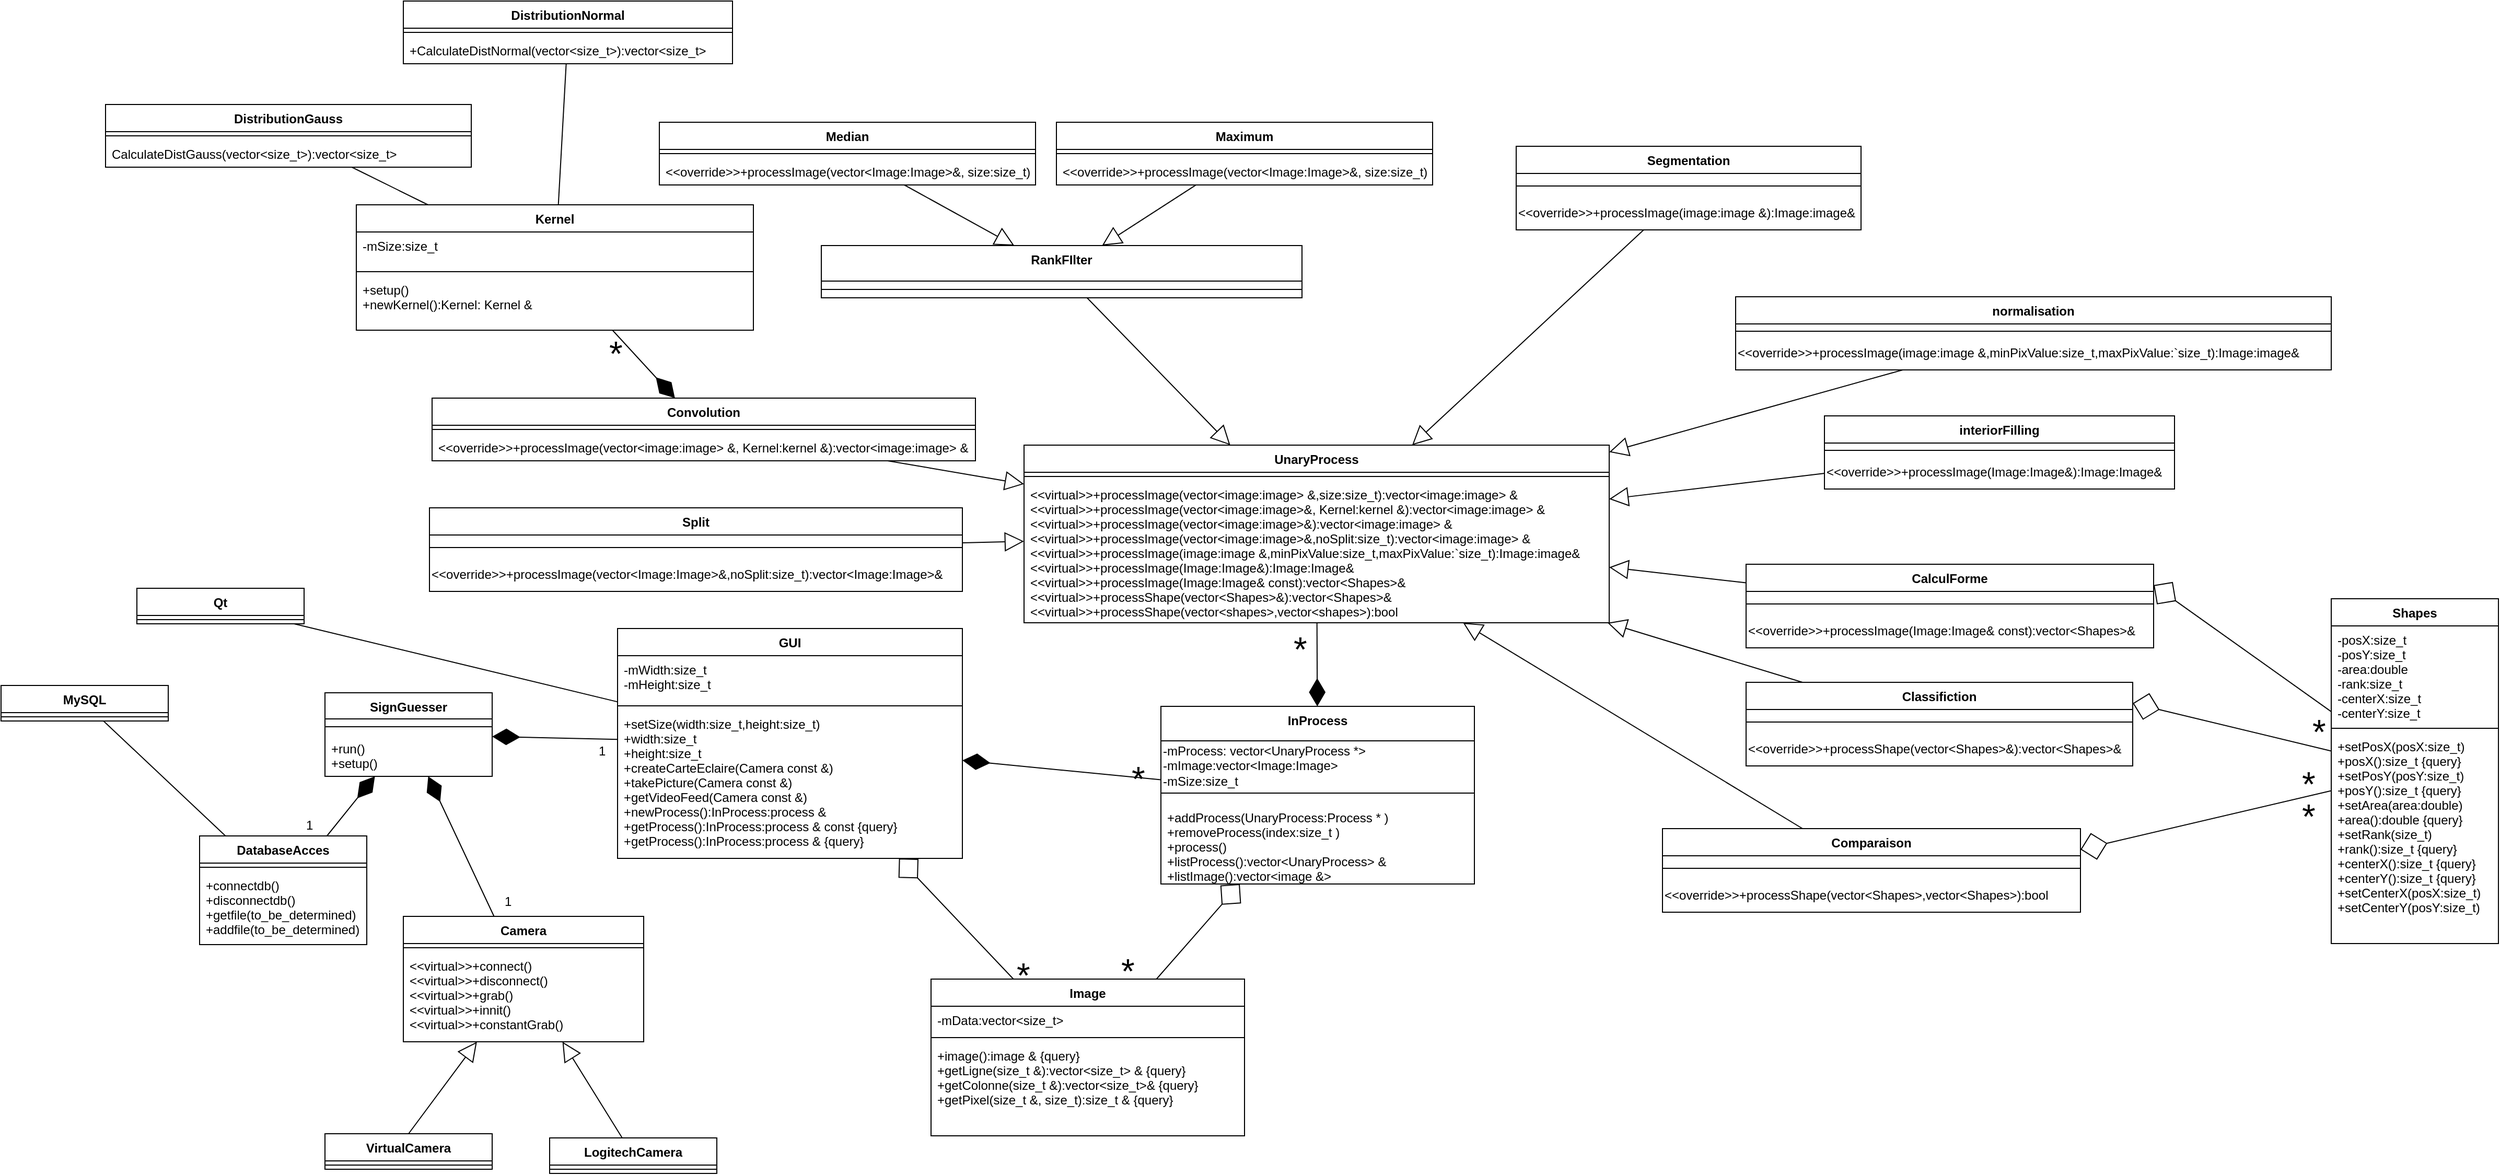 <mxfile version="11.3.0" type="device" pages="1"><diagram id="PDiZhnMwtKH1z3-ArNgQ" name="Page-1"><mxGraphModel dx="2594" dy="1659" grid="1" gridSize="10" guides="1" tooltips="1" connect="1" arrows="1" fold="1" page="0" pageScale="1" pageWidth="850" pageHeight="1100" math="0" shadow="0"><root><mxCell id="0"/><mxCell id="1" parent="0"/><mxCell id="jT6UK49fK-MPnu4gzo5e-1" value="Camera" style="swimlane;fontStyle=1;align=center;verticalAlign=top;childLayout=stackLayout;horizontal=1;startSize=26;horizontalStack=0;resizeParent=1;resizeParentMax=0;resizeLast=0;collapsible=1;marginBottom=0;" parent="1" vertex="1"><mxGeometry x="285" y="493" width="230" height="120" as="geometry"/></mxCell><mxCell id="jT6UK49fK-MPnu4gzo5e-3" value="" style="line;strokeWidth=1;fillColor=none;align=left;verticalAlign=middle;spacingTop=-1;spacingLeft=3;spacingRight=3;rotatable=0;labelPosition=right;points=[];portConstraint=eastwest;" parent="jT6UK49fK-MPnu4gzo5e-1" vertex="1"><mxGeometry y="26" width="230" height="8" as="geometry"/></mxCell><mxCell id="jT6UK49fK-MPnu4gzo5e-4" value="&lt;&lt;virtual&gt;&gt;+connect()&#10;&lt;&lt;virtual&gt;&gt;+disconnect()&#10;&lt;&lt;virtual&gt;&gt;+grab()&#10;&lt;&lt;virtual&gt;&gt;+innit()&#10;&lt;&lt;virtual&gt;&gt;+constantGrab()" style="text;strokeColor=none;fillColor=none;align=left;verticalAlign=top;spacingLeft=4;spacingRight=4;overflow=hidden;rotatable=0;points=[[0,0.5],[1,0.5]];portConstraint=eastwest;" parent="jT6UK49fK-MPnu4gzo5e-1" vertex="1"><mxGeometry y="34" width="230" height="86" as="geometry"/></mxCell><mxCell id="jT6UK49fK-MPnu4gzo5e-17" value="LogitechCamera" style="swimlane;fontStyle=1;align=center;verticalAlign=top;childLayout=stackLayout;horizontal=1;startSize=26;horizontalStack=0;resizeParent=1;resizeParentMax=0;resizeLast=0;collapsible=1;marginBottom=0;" parent="1" vertex="1"><mxGeometry x="425" y="705" width="160" height="34" as="geometry"/></mxCell><mxCell id="jT6UK49fK-MPnu4gzo5e-19" value="" style="line;strokeWidth=1;fillColor=none;align=left;verticalAlign=middle;spacingTop=-1;spacingLeft=3;spacingRight=3;rotatable=0;labelPosition=right;points=[];portConstraint=eastwest;" parent="jT6UK49fK-MPnu4gzo5e-17" vertex="1"><mxGeometry y="26" width="160" height="8" as="geometry"/></mxCell><mxCell id="jT6UK49fK-MPnu4gzo5e-21" value="VirtualCamera" style="swimlane;fontStyle=1;align=center;verticalAlign=top;childLayout=stackLayout;horizontal=1;startSize=26;horizontalStack=0;resizeParent=1;resizeParentMax=0;resizeLast=0;collapsible=1;marginBottom=0;" parent="1" vertex="1"><mxGeometry x="210" y="701" width="160" height="34" as="geometry"/></mxCell><mxCell id="jT6UK49fK-MPnu4gzo5e-23" value="" style="line;strokeWidth=1;fillColor=none;align=left;verticalAlign=middle;spacingTop=-1;spacingLeft=3;spacingRight=3;rotatable=0;labelPosition=right;points=[];portConstraint=eastwest;" parent="jT6UK49fK-MPnu4gzo5e-21" vertex="1"><mxGeometry y="26" width="160" height="8" as="geometry"/></mxCell><mxCell id="jT6UK49fK-MPnu4gzo5e-25" value="" style="endArrow=block;endSize=16;endFill=0;html=1;exitX=0.5;exitY=0;exitDx=0;exitDy=0;" parent="1" source="jT6UK49fK-MPnu4gzo5e-21" target="jT6UK49fK-MPnu4gzo5e-1" edge="1"><mxGeometry x="-0.48" y="35" width="160" relative="1" as="geometry"><mxPoint x="430" y="836" as="sourcePoint"/><mxPoint x="590" y="836" as="targetPoint"/><mxPoint as="offset"/></mxGeometry></mxCell><mxCell id="jT6UK49fK-MPnu4gzo5e-26" value="" style="endArrow=block;endSize=16;endFill=0;html=1;" parent="1" source="jT6UK49fK-MPnu4gzo5e-17" target="jT6UK49fK-MPnu4gzo5e-1" edge="1"><mxGeometry x="-0.48" y="35" width="160" relative="1" as="geometry"><mxPoint x="730" y="700" as="sourcePoint"/><mxPoint x="788" y="636" as="targetPoint"/><mxPoint as="offset"/></mxGeometry></mxCell><mxCell id="jT6UK49fK-MPnu4gzo5e-27" value="UnaryProcess" style="swimlane;fontStyle=1;align=center;verticalAlign=top;childLayout=stackLayout;horizontal=1;startSize=26;horizontalStack=0;resizeParent=1;resizeParentMax=0;resizeLast=0;collapsible=1;marginBottom=0;" parent="1" vertex="1"><mxGeometry x="879" y="42" width="560" height="170" as="geometry"/></mxCell><mxCell id="jT6UK49fK-MPnu4gzo5e-29" value="" style="line;strokeWidth=1;fillColor=none;align=left;verticalAlign=middle;spacingTop=-1;spacingLeft=3;spacingRight=3;rotatable=0;labelPosition=right;points=[];portConstraint=eastwest;" parent="jT6UK49fK-MPnu4gzo5e-27" vertex="1"><mxGeometry y="26" width="560" height="8" as="geometry"/></mxCell><mxCell id="jT6UK49fK-MPnu4gzo5e-30" value="&lt;&lt;virtual&gt;&gt;+processImage(vector&lt;image:image&gt; &amp;,size:size_t):vector&lt;image:image&gt; &amp;&#10;&lt;&lt;virtual&gt;&gt;+processImage(vector&lt;image:image&gt;&amp;, Kernel:kernel &amp;):vector&lt;image:image&gt; &amp;&#10;&lt;&lt;virtual&gt;&gt;+processImage(vector&lt;image:image&gt;&amp;):vector&lt;image:image&gt; &amp;&#10;&lt;&lt;virtual&gt;&gt;+processImage(vector&lt;image:image&gt;&amp;,noSplit:size_t):vector&lt;image:image&gt; &amp;&#10;&lt;&lt;virtual&gt;&gt;+processImage(image:image &amp;,minPixValue:size_t,maxPixValue:`size_t):Image:image&amp;&#10;&lt;&lt;virtual&gt;&gt;+processImage(Image:Image&amp;):Image:Image&amp;&#10;&lt;&lt;virtual&gt;&gt;+processImage(Image:Image&amp; const):vector&lt;Shapes&gt;&amp;&#10;&lt;&lt;virtual&gt;&gt;+processShape(vector&lt;Shapes&gt;&amp;):vector&lt;Shapes&gt;&amp;&#10;&lt;&lt;virtual&gt;&gt;+processShape(vector&lt;shapes&gt;,vector&lt;shapes&gt;):bool" style="text;strokeColor=none;fillColor=none;align=left;verticalAlign=top;spacingLeft=4;spacingRight=4;overflow=hidden;rotatable=0;points=[[0,0.5],[1,0.5]];portConstraint=eastwest;" parent="jT6UK49fK-MPnu4gzo5e-27" vertex="1"><mxGeometry y="34" width="560" height="136" as="geometry"/></mxCell><mxCell id="jT6UK49fK-MPnu4gzo5e-39" value="Segmentation" style="swimlane;fontStyle=1;align=center;verticalAlign=top;childLayout=stackLayout;horizontal=1;startSize=26;horizontalStack=0;resizeParent=1;resizeParentMax=0;resizeLast=0;collapsible=1;marginBottom=0;" parent="1" vertex="1"><mxGeometry x="1350" y="-244" width="330" height="80" as="geometry"/></mxCell><mxCell id="jT6UK49fK-MPnu4gzo5e-41" value="" style="line;strokeWidth=1;fillColor=none;align=left;verticalAlign=middle;spacingTop=-1;spacingLeft=3;spacingRight=3;rotatable=0;labelPosition=right;points=[];portConstraint=eastwest;" parent="jT6UK49fK-MPnu4gzo5e-39" vertex="1"><mxGeometry y="26" width="330" height="24" as="geometry"/></mxCell><UserObject label="&amp;lt;&amp;lt;override&amp;gt;&amp;gt;+processImage(image:image &amp;amp;):Image:image&amp;amp;" link="&lt;&lt;virtual&gt;&gt;+processImage(image:image &amp;,minPixValue:size_t,maxPixValue:`size_t):Image:image" id="qao1wgiL-dKpj269tD8p-10"><mxCell style="text;html=1;" parent="jT6UK49fK-MPnu4gzo5e-39" vertex="1"><mxGeometry y="50" width="330" height="30" as="geometry"/></mxCell></UserObject><mxCell id="jT6UK49fK-MPnu4gzo5e-43" value="" style="endArrow=block;endSize=16;endFill=0;html=1;" parent="1" source="ra9tft4t25NeVBmugple-39" target="jT6UK49fK-MPnu4gzo5e-27" edge="1"><mxGeometry x="-0.48" y="35" width="160" relative="1" as="geometry"><mxPoint x="688.667" y="30.5" as="sourcePoint"/><mxPoint x="769.752" y="90" as="targetPoint"/><mxPoint as="offset"/></mxGeometry></mxCell><mxCell id="jT6UK49fK-MPnu4gzo5e-45" value="" style="endArrow=block;endSize=16;endFill=0;html=1;" parent="1" source="jT6UK49fK-MPnu4gzo5e-39" target="jT6UK49fK-MPnu4gzo5e-27" edge="1"><mxGeometry x="-0.48" y="35" width="160" relative="1" as="geometry"><mxPoint x="1031" y="140" as="sourcePoint"/><mxPoint x="1089.252" y="80" as="targetPoint"/><mxPoint as="offset"/></mxGeometry></mxCell><mxCell id="jT6UK49fK-MPnu4gzo5e-46" value="InProcess" style="swimlane;fontStyle=1;align=center;verticalAlign=top;childLayout=stackLayout;horizontal=1;startSize=33;horizontalStack=0;resizeParent=1;resizeParentMax=0;resizeLast=0;collapsible=1;marginBottom=0;" parent="1" vertex="1"><mxGeometry x="1010" y="292" width="300" height="170" as="geometry"/></mxCell><mxCell id="jT6UK49fK-MPnu4gzo5e-72" value="-mProcess: vector&amp;lt;UnaryProcess *&amp;gt;&lt;br&gt;-mImage:vector&amp;lt;Image:Image&amp;gt;&lt;br&gt;-mSize:size_t" style="text;html=1;resizable=0;points=[];autosize=1;align=left;verticalAlign=top;spacingTop=-4;fontSize=12;" parent="jT6UK49fK-MPnu4gzo5e-46" vertex="1"><mxGeometry y="33" width="300" height="40" as="geometry"/></mxCell><mxCell id="jT6UK49fK-MPnu4gzo5e-48" value="" style="line;strokeWidth=1;fillColor=none;align=left;verticalAlign=middle;spacingTop=-1;spacingLeft=3;spacingRight=3;rotatable=0;labelPosition=right;points=[];portConstraint=eastwest;" parent="jT6UK49fK-MPnu4gzo5e-46" vertex="1"><mxGeometry y="73" width="300" height="20" as="geometry"/></mxCell><mxCell id="jT6UK49fK-MPnu4gzo5e-49" value="+addProcess(UnaryProcess:Process * )&#10;+removeProcess(index:size_t )&#10;+process()&#10;+listProcess():vector&lt;UnaryProcess&gt; &amp;&#10;+listImage():vector&lt;image &amp;&gt;" style="text;strokeColor=none;fillColor=none;align=left;verticalAlign=top;spacingLeft=4;spacingRight=4;overflow=hidden;rotatable=0;points=[[0,0.5],[1,0.5]];portConstraint=eastwest;" parent="jT6UK49fK-MPnu4gzo5e-46" vertex="1"><mxGeometry y="93" width="300" height="77" as="geometry"/></mxCell><mxCell id="jT6UK49fK-MPnu4gzo5e-52" value="GUI" style="swimlane;fontStyle=1;align=center;verticalAlign=top;childLayout=stackLayout;horizontal=1;startSize=26;horizontalStack=0;resizeParent=1;resizeParentMax=0;resizeLast=0;collapsible=1;marginBottom=0;fontSize=12;" parent="1" vertex="1"><mxGeometry x="490" y="217.5" width="330" height="220" as="geometry"/></mxCell><mxCell id="jT6UK49fK-MPnu4gzo5e-53" value="-mWidth:size_t&#10;-mHeight:size_t&#10;" style="text;strokeColor=none;fillColor=none;align=left;verticalAlign=top;spacingLeft=4;spacingRight=4;overflow=hidden;rotatable=0;points=[[0,0.5],[1,0.5]];portConstraint=eastwest;" parent="jT6UK49fK-MPnu4gzo5e-52" vertex="1"><mxGeometry y="26" width="330" height="44" as="geometry"/></mxCell><mxCell id="jT6UK49fK-MPnu4gzo5e-54" value="" style="line;strokeWidth=1;fillColor=none;align=left;verticalAlign=middle;spacingTop=-1;spacingLeft=3;spacingRight=3;rotatable=0;labelPosition=right;points=[];portConstraint=eastwest;" parent="jT6UK49fK-MPnu4gzo5e-52" vertex="1"><mxGeometry y="70" width="330" height="8" as="geometry"/></mxCell><mxCell id="jT6UK49fK-MPnu4gzo5e-55" value="+setSize(width:size_t,height:size_t)&#10;+width:size_t&#10;+height:size_t&#10;+createCarteEclaire(Camera const &amp;)&#10;+takePicture(Camera const &amp;)&#10;+getVideoFeed(Camera const &amp;)&#10;+newProcess():InProcess:process &amp; &#10;+getProcess():InProcess:process &amp; const {query}&#10;+getProcess():InProcess:process &amp; {query}" style="text;strokeColor=none;fillColor=none;align=left;verticalAlign=top;spacingLeft=4;spacingRight=4;overflow=hidden;rotatable=0;points=[[0,0.5],[1,0.5]];portConstraint=eastwest;" parent="jT6UK49fK-MPnu4gzo5e-52" vertex="1"><mxGeometry y="78" width="330" height="142" as="geometry"/></mxCell><mxCell id="jT6UK49fK-MPnu4gzo5e-56" value="DatabaseAcces" style="swimlane;fontStyle=1;align=center;verticalAlign=top;childLayout=stackLayout;horizontal=1;startSize=26;horizontalStack=0;resizeParent=1;resizeParentMax=0;resizeLast=0;collapsible=1;marginBottom=0;fontSize=12;" parent="1" vertex="1"><mxGeometry x="90" y="416" width="160" height="104" as="geometry"/></mxCell><mxCell id="jT6UK49fK-MPnu4gzo5e-58" value="" style="line;strokeWidth=1;fillColor=none;align=left;verticalAlign=middle;spacingTop=-1;spacingLeft=3;spacingRight=3;rotatable=0;labelPosition=right;points=[];portConstraint=eastwest;" parent="jT6UK49fK-MPnu4gzo5e-56" vertex="1"><mxGeometry y="26" width="160" height="8" as="geometry"/></mxCell><mxCell id="jT6UK49fK-MPnu4gzo5e-59" value="+connectdb()&#10;+disconnectdb()&#10;+getfile(to_be_determined)&#10;+addfile(to_be_determined)" style="text;strokeColor=none;fillColor=none;align=left;verticalAlign=top;spacingLeft=4;spacingRight=4;overflow=hidden;rotatable=0;points=[[0,0.5],[1,0.5]];portConstraint=eastwest;" parent="jT6UK49fK-MPnu4gzo5e-56" vertex="1"><mxGeometry y="34" width="160" height="70" as="geometry"/></mxCell><mxCell id="jT6UK49fK-MPnu4gzo5e-60" value="SignGuesser" style="swimlane;fontStyle=1;align=center;verticalAlign=top;childLayout=stackLayout;horizontal=1;startSize=25;horizontalStack=0;resizeParent=1;resizeParentMax=0;resizeLast=0;collapsible=1;marginBottom=0;fontSize=12;" parent="1" vertex="1"><mxGeometry x="210" y="279" width="160" height="80" as="geometry"/></mxCell><mxCell id="jT6UK49fK-MPnu4gzo5e-62" value="" style="line;strokeWidth=1;fillColor=none;align=left;verticalAlign=middle;spacingTop=-1;spacingLeft=3;spacingRight=3;rotatable=0;labelPosition=right;points=[];portConstraint=eastwest;" parent="jT6UK49fK-MPnu4gzo5e-60" vertex="1"><mxGeometry y="25" width="160" height="15" as="geometry"/></mxCell><mxCell id="jT6UK49fK-MPnu4gzo5e-63" value="+run()&#10;+setup()" style="text;strokeColor=none;fillColor=none;align=left;verticalAlign=top;spacingLeft=4;spacingRight=4;overflow=hidden;rotatable=0;points=[[0,0.5],[1,0.5]];portConstraint=eastwest;" parent="jT6UK49fK-MPnu4gzo5e-60" vertex="1"><mxGeometry y="40" width="160" height="40" as="geometry"/></mxCell><mxCell id="jT6UK49fK-MPnu4gzo5e-89" value="1" style="text;html=1;resizable=0;points=[];autosize=1;align=left;verticalAlign=top;spacingTop=-4;fontSize=12;" parent="1" vertex="1"><mxGeometry x="470" y="325" width="20" height="20" as="geometry"/></mxCell><mxCell id="jT6UK49fK-MPnu4gzo5e-90" value="1" style="text;html=1;resizable=0;points=[];autosize=1;align=left;verticalAlign=top;spacingTop=-4;fontSize=12;" parent="1" vertex="1"><mxGeometry x="380" y="469" width="20" height="20" as="geometry"/></mxCell><mxCell id="dZitcG1kbYvTenkWODb6-11" value="*&lt;br style=&quot;font-size: 33px;&quot;&gt;" style="text;html=1;resizable=0;points=[];autosize=1;align=left;verticalAlign=top;spacingTop=-4;fontSize=33;" parent="1" vertex="1"><mxGeometry x="1135" y="215" width="20" height="20" as="geometry"/></mxCell><mxCell id="dZitcG1kbYvTenkWODb6-17" value="1" style="text;html=1;resizable=0;points=[];autosize=1;align=left;verticalAlign=top;spacingTop=-4;fontSize=12;" parent="1" vertex="1"><mxGeometry x="190" y="396" width="20" height="20" as="geometry"/></mxCell><mxCell id="dZitcG1kbYvTenkWODb6-31" value="*&lt;br style=&quot;font-size: 33px;&quot;&gt;" style="text;html=1;resizable=0;points=[];autosize=1;align=left;verticalAlign=top;spacingTop=-4;fontSize=33;" parent="1" vertex="1"><mxGeometry x="970" y="523" width="20" height="20" as="geometry"/></mxCell><mxCell id="dZitcG1kbYvTenkWODb6-36" value="Image" style="swimlane;fontStyle=1;align=center;verticalAlign=top;childLayout=stackLayout;horizontal=1;startSize=26;horizontalStack=0;resizeParent=1;resizeParentMax=0;resizeLast=0;collapsible=1;marginBottom=0;" parent="1" vertex="1"><mxGeometry x="790" y="553" width="300" height="150" as="geometry"/></mxCell><mxCell id="dZitcG1kbYvTenkWODb6-37" value="-mData:vector&lt;size_t&gt;" style="text;strokeColor=none;fillColor=none;align=left;verticalAlign=top;spacingLeft=4;spacingRight=4;overflow=hidden;rotatable=0;points=[[0,0.5],[1,0.5]];portConstraint=eastwest;" parent="dZitcG1kbYvTenkWODb6-36" vertex="1"><mxGeometry y="26" width="300" height="26" as="geometry"/></mxCell><mxCell id="dZitcG1kbYvTenkWODb6-38" value="" style="line;strokeWidth=1;fillColor=none;align=left;verticalAlign=middle;spacingTop=-1;spacingLeft=3;spacingRight=3;rotatable=0;labelPosition=right;points=[];portConstraint=eastwest;" parent="dZitcG1kbYvTenkWODb6-36" vertex="1"><mxGeometry y="52" width="300" height="8" as="geometry"/></mxCell><mxCell id="dZitcG1kbYvTenkWODb6-39" value="+image():image &amp; {query}&#10;+getLigne(size_t &amp;):vector&lt;size_t&gt; &amp; {query}&#10;+getColonne(size_t &amp;):vector&lt;size_t&gt;&amp; {query}&#10;+getPixel(size_t &amp;, size_t):size_t &amp; {query}&#10;" style="text;strokeColor=none;fillColor=none;align=left;verticalAlign=top;spacingLeft=4;spacingRight=4;overflow=hidden;rotatable=0;points=[[0,0.5],[1,0.5]];portConstraint=eastwest;" parent="dZitcG1kbYvTenkWODb6-36" vertex="1"><mxGeometry y="60" width="300" height="90" as="geometry"/></mxCell><mxCell id="ra9tft4t25NeVBmugple-1" value="normalisation" style="swimlane;fontStyle=1;align=center;verticalAlign=top;childLayout=stackLayout;horizontal=1;startSize=26;horizontalStack=0;resizeParent=1;resizeParentMax=0;resizeLast=0;collapsible=1;marginBottom=0;" parent="1" vertex="1"><mxGeometry x="1560" y="-100" width="570" height="70" as="geometry"/></mxCell><mxCell id="ra9tft4t25NeVBmugple-3" value="" style="line;strokeWidth=1;fillColor=none;align=left;verticalAlign=middle;spacingTop=-1;spacingLeft=3;spacingRight=3;rotatable=0;labelPosition=right;points=[];portConstraint=eastwest;" parent="ra9tft4t25NeVBmugple-1" vertex="1"><mxGeometry y="26" width="570" height="14" as="geometry"/></mxCell><UserObject label="&amp;lt;&amp;lt;override&amp;gt;&amp;gt;+processImage(image:image &amp;amp;,minPixValue:size_t,maxPixValue:`size_t):Image:image&amp;amp;" link="&lt;&lt;virtual&gt;&gt;+processImage(image:image &amp;,minPixValue:size_t,maxPixValue:`size_t):Image:image" id="qao1wgiL-dKpj269tD8p-6"><mxCell style="text;html=1;" parent="ra9tft4t25NeVBmugple-1" vertex="1"><mxGeometry y="40" width="570" height="30" as="geometry"/></mxCell></UserObject><mxCell id="ra9tft4t25NeVBmugple-5" value="" style="endArrow=block;endSize=16;endFill=0;html=1;" parent="1" source="ra9tft4t25NeVBmugple-1" target="jT6UK49fK-MPnu4gzo5e-27" edge="1"><mxGeometry x="-0.48" y="35" width="160" relative="1" as="geometry"><mxPoint x="1229.833" y="110" as="sourcePoint"/><mxPoint x="1111.206" y="165" as="targetPoint"/><mxPoint as="offset"/></mxGeometry></mxCell><mxCell id="ra9tft4t25NeVBmugple-9" value="" style="endArrow=diamondThin;endFill=1;endSize=24;html=1;" parent="1" source="jT6UK49fK-MPnu4gzo5e-52" target="jT6UK49fK-MPnu4gzo5e-60" edge="1"><mxGeometry width="160" relative="1" as="geometry"><mxPoint x="364.362" y="368" as="sourcePoint"/><mxPoint x="395.957" y="503" as="targetPoint"/></mxGeometry></mxCell><mxCell id="ra9tft4t25NeVBmugple-10" value="" style="endArrow=diamondThin;endFill=1;endSize=24;html=1;" parent="1" source="jT6UK49fK-MPnu4gzo5e-56" target="jT6UK49fK-MPnu4gzo5e-60" edge="1"><mxGeometry width="160" relative="1" as="geometry"><mxPoint x="340" y="400.794" as="sourcePoint"/><mxPoint x="285" y="391.304" as="targetPoint"/></mxGeometry></mxCell><mxCell id="ra9tft4t25NeVBmugple-11" value="" style="endArrow=diamondThin;endFill=1;endSize=24;html=1;" parent="1" source="jT6UK49fK-MPnu4gzo5e-1" target="jT6UK49fK-MPnu4gzo5e-60" edge="1"><mxGeometry width="160" relative="1" as="geometry"><mxPoint x="372.5" y="415.794" as="sourcePoint"/><mxPoint x="317.5" y="406.304" as="targetPoint"/></mxGeometry></mxCell><mxCell id="ra9tft4t25NeVBmugple-14" value="" style="endArrow=diamondThin;endFill=1;endSize=24;html=1;" parent="1" source="jT6UK49fK-MPnu4gzo5e-27" target="jT6UK49fK-MPnu4gzo5e-46" edge="1"><mxGeometry width="160" relative="1" as="geometry"><mxPoint x="1091.687" y="277" as="sourcePoint"/><mxPoint x="1028.225" y="200" as="targetPoint"/></mxGeometry></mxCell><mxCell id="ra9tft4t25NeVBmugple-18" value="" style="endArrow=block;endSize=16;endFill=0;html=1;" parent="1" source="ra9tft4t25NeVBmugple-58" target="ra9tft4t25NeVBmugple-53" edge="1"><mxGeometry x="-0.48" y="35" width="160" relative="1" as="geometry"><mxPoint x="902.653" y="-177" as="sourcePoint"/><mxPoint x="871.25" y="-50" as="targetPoint"/><mxPoint as="offset"/></mxGeometry></mxCell><mxCell id="ra9tft4t25NeVBmugple-19" value="" style="endArrow=block;endSize=16;endFill=0;html=1;" parent="1" source="ra9tft4t25NeVBmugple-53" target="jT6UK49fK-MPnu4gzo5e-27" edge="1"><mxGeometry x="-0.48" y="35" width="160" relative="1" as="geometry"><mxPoint x="855.152" y="-16" as="sourcePoint"/><mxPoint x="780.706" y="125" as="targetPoint"/><mxPoint as="offset"/></mxGeometry></mxCell><mxCell id="ra9tft4t25NeVBmugple-20" value="" style="endArrow=block;endSize=16;endFill=0;html=1;" parent="1" source="ra9tft4t25NeVBmugple-62" target="ra9tft4t25NeVBmugple-53" edge="1"><mxGeometry x="-0.48" y="35" width="160" relative="1" as="geometry"><mxPoint x="744.04" y="-181" as="sourcePoint"/><mxPoint x="828.75" y="-50" as="targetPoint"/><mxPoint as="offset"/></mxGeometry></mxCell><mxCell id="ra9tft4t25NeVBmugple-22" value="Kernel" style="swimlane;fontStyle=1;align=center;verticalAlign=top;childLayout=stackLayout;horizontal=1;startSize=26;horizontalStack=0;resizeParent=1;resizeParentMax=0;resizeLast=0;collapsible=1;marginBottom=0;" parent="1" vertex="1"><mxGeometry x="240" y="-188" width="380" height="120" as="geometry"/></mxCell><mxCell id="ra9tft4t25NeVBmugple-23" value="-mSize:size_t" style="text;strokeColor=none;fillColor=none;align=left;verticalAlign=top;spacingLeft=4;spacingRight=4;overflow=hidden;rotatable=0;points=[[0,0.5],[1,0.5]];portConstraint=eastwest;" parent="ra9tft4t25NeVBmugple-22" vertex="1"><mxGeometry y="26" width="380" height="34" as="geometry"/></mxCell><mxCell id="ra9tft4t25NeVBmugple-24" value="" style="line;strokeWidth=1;fillColor=none;align=left;verticalAlign=middle;spacingTop=-1;spacingLeft=3;spacingRight=3;rotatable=0;labelPosition=right;points=[];portConstraint=eastwest;" parent="ra9tft4t25NeVBmugple-22" vertex="1"><mxGeometry y="60" width="380" height="8" as="geometry"/></mxCell><mxCell id="ra9tft4t25NeVBmugple-25" value="+setup()&#10;+newKernel():Kernel: Kernel &amp;" style="text;strokeColor=none;fillColor=none;align=left;verticalAlign=top;spacingLeft=4;spacingRight=4;overflow=hidden;rotatable=0;points=[[0,0.5],[1,0.5]];portConstraint=eastwest;" parent="ra9tft4t25NeVBmugple-22" vertex="1"><mxGeometry y="68" width="380" height="52" as="geometry"/></mxCell><mxCell id="ra9tft4t25NeVBmugple-26" value="" style="endArrow=diamondThin;endFill=1;endSize=24;html=1;" parent="1" source="jT6UK49fK-MPnu4gzo5e-46" target="jT6UK49fK-MPnu4gzo5e-52" edge="1"><mxGeometry width="160" relative="1" as="geometry"><mxPoint x="811.725" y="278" as="sourcePoint"/><mxPoint x="875.187" y="355" as="targetPoint"/></mxGeometry></mxCell><mxCell id="ra9tft4t25NeVBmugple-27" value="*&lt;br style=&quot;font-size: 33px;&quot;&gt;" style="text;html=1;resizable=0;points=[];autosize=1;align=left;verticalAlign=top;spacingTop=-4;fontSize=33;" parent="1" vertex="1"><mxGeometry x="980" y="339" width="20" height="20" as="geometry"/></mxCell><mxCell id="ra9tft4t25NeVBmugple-29" value="interiorFilling" style="swimlane;fontStyle=1;align=center;verticalAlign=top;childLayout=stackLayout;horizontal=1;startSize=26;horizontalStack=0;resizeParent=1;resizeParentMax=0;resizeLast=0;collapsible=1;marginBottom=0;" parent="1" vertex="1"><mxGeometry x="1645" y="14" width="335" height="70" as="geometry"/></mxCell><mxCell id="ra9tft4t25NeVBmugple-30" value="" style="line;strokeWidth=1;fillColor=none;align=left;verticalAlign=middle;spacingTop=-1;spacingLeft=3;spacingRight=3;rotatable=0;labelPosition=right;points=[];portConstraint=eastwest;" parent="ra9tft4t25NeVBmugple-29" vertex="1"><mxGeometry y="26" width="335" height="14" as="geometry"/></mxCell><UserObject label="&amp;lt;&amp;lt;override&amp;gt;&amp;gt;+processImage(Image:Image&amp;amp;):Image:Image&amp;amp;" link="virtual&gt;&gt;+processImage(Image:Image&amp;):Image:Image&amp;" id="qao1wgiL-dKpj269tD8p-5"><mxCell style="text;html=1;" parent="ra9tft4t25NeVBmugple-29" vertex="1"><mxGeometry y="40" width="335" height="30" as="geometry"/></mxCell></UserObject><mxCell id="ra9tft4t25NeVBmugple-31" value="" style="endArrow=block;endSize=16;endFill=0;html=1;" parent="1" source="ra9tft4t25NeVBmugple-29" target="jT6UK49fK-MPnu4gzo5e-27" edge="1"><mxGeometry x="-0.48" y="35" width="160" relative="1" as="geometry"><mxPoint x="1211.833" y="62" as="sourcePoint"/><mxPoint x="1005" y="135" as="targetPoint"/><mxPoint as="offset"/></mxGeometry></mxCell><mxCell id="ra9tft4t25NeVBmugple-32" value="CalculForme" style="swimlane;fontStyle=1;align=center;verticalAlign=top;childLayout=stackLayout;horizontal=1;startSize=26;horizontalStack=0;resizeParent=1;resizeParentMax=0;resizeLast=0;collapsible=1;marginBottom=0;" parent="1" vertex="1"><mxGeometry x="1570" y="156" width="390" height="80" as="geometry"/></mxCell><mxCell id="ra9tft4t25NeVBmugple-33" value="" style="line;strokeWidth=1;fillColor=none;align=left;verticalAlign=middle;spacingTop=-1;spacingLeft=3;spacingRight=3;rotatable=0;labelPosition=right;points=[];portConstraint=eastwest;" parent="ra9tft4t25NeVBmugple-32" vertex="1"><mxGeometry y="26" width="390" height="24" as="geometry"/></mxCell><UserObject label="&amp;lt;&amp;lt;override&amp;gt;&amp;gt;+processImage(Image:Image&amp;amp; const):vector&amp;lt;Shapes&amp;gt;&amp;amp;" link="&lt;&lt;virtual&gt;&gt;+processImage(Image:Image&amp; const):vector&lt;Shapes&gt;&amp;&lt;&lt;virtual" id="qao1wgiL-dKpj269tD8p-4"><mxCell style="text;html=1;" parent="ra9tft4t25NeVBmugple-32" vertex="1"><mxGeometry y="50" width="390" height="30" as="geometry"/></mxCell></UserObject><mxCell id="ra9tft4t25NeVBmugple-34" value="Classifiction" style="swimlane;fontStyle=1;align=center;verticalAlign=top;childLayout=stackLayout;horizontal=1;startSize=26;horizontalStack=0;resizeParent=1;resizeParentMax=0;resizeLast=0;collapsible=1;marginBottom=0;" parent="1" vertex="1"><mxGeometry x="1570" y="269" width="370" height="80" as="geometry"/></mxCell><mxCell id="ra9tft4t25NeVBmugple-35" value="" style="line;strokeWidth=1;fillColor=none;align=left;verticalAlign=middle;spacingTop=-1;spacingLeft=3;spacingRight=3;rotatable=0;labelPosition=right;points=[];portConstraint=eastwest;" parent="ra9tft4t25NeVBmugple-34" vertex="1"><mxGeometry y="26" width="370" height="24" as="geometry"/></mxCell><mxCell id="qao1wgiL-dKpj269tD8p-3" value="&amp;lt;&amp;lt;override&amp;gt;&amp;gt;+processShape(vector&amp;lt;Shapes&amp;gt;&amp;amp;):vector&amp;lt;Shapes&amp;gt;&amp;amp;" style="text;html=1;" parent="ra9tft4t25NeVBmugple-34" vertex="1"><mxGeometry y="50" width="370" height="30" as="geometry"/></mxCell><mxCell id="ra9tft4t25NeVBmugple-37" value="" style="endArrow=block;endSize=16;endFill=0;html=1;" parent="1" source="ra9tft4t25NeVBmugple-32" target="jT6UK49fK-MPnu4gzo5e-27" edge="1"><mxGeometry x="-0.48" y="35" width="160" relative="1" as="geometry"><mxPoint x="1260" y="129.381" as="sourcePoint"/><mxPoint x="1110" y="145.095" as="targetPoint"/><mxPoint as="offset"/></mxGeometry></mxCell><mxCell id="ra9tft4t25NeVBmugple-38" value="" style="endArrow=block;endSize=16;endFill=0;html=1;" parent="1" source="ra9tft4t25NeVBmugple-34" target="jT6UK49fK-MPnu4gzo5e-27" edge="1"><mxGeometry x="-0.48" y="35" width="160" relative="1" as="geometry"><mxPoint x="1230" y="189.881" as="sourcePoint"/><mxPoint x="1080" y="205.595" as="targetPoint"/><mxPoint as="offset"/></mxGeometry></mxCell><mxCell id="ra9tft4t25NeVBmugple-39" value="Convolution" style="swimlane;fontStyle=1;align=center;verticalAlign=top;childLayout=stackLayout;horizontal=1;startSize=26;horizontalStack=0;resizeParent=1;resizeParentMax=0;resizeLast=0;collapsible=1;marginBottom=0;" parent="1" vertex="1"><mxGeometry x="312.5" y="-3" width="520" height="60" as="geometry"/></mxCell><mxCell id="ra9tft4t25NeVBmugple-41" value="" style="line;strokeWidth=1;fillColor=none;align=left;verticalAlign=middle;spacingTop=-1;spacingLeft=3;spacingRight=3;rotatable=0;labelPosition=right;points=[];portConstraint=eastwest;" parent="ra9tft4t25NeVBmugple-39" vertex="1"><mxGeometry y="26" width="520" height="8" as="geometry"/></mxCell><mxCell id="ra9tft4t25NeVBmugple-42" value="&lt;&lt;override&gt;&gt;+processImage(vector&lt;image:image&gt; &amp;, Kernel:kernel &amp;):vector&lt;image:image&gt; &amp;" style="text;strokeColor=none;fillColor=none;align=left;verticalAlign=top;spacingLeft=4;spacingRight=4;overflow=hidden;rotatable=0;points=[[0,0.5],[1,0.5]];portConstraint=eastwest;" parent="ra9tft4t25NeVBmugple-39" vertex="1"><mxGeometry y="34" width="520" height="26" as="geometry"/></mxCell><mxCell id="ra9tft4t25NeVBmugple-51" value="*&lt;br style=&quot;font-size: 33px;&quot;&gt;" style="text;html=1;resizable=0;points=[];autosize=1;align=left;verticalAlign=top;spacingTop=-4;fontSize=33;direction=south;" parent="1" vertex="1"><mxGeometry x="480" y="-68" width="20" height="20" as="geometry"/></mxCell><mxCell id="ra9tft4t25NeVBmugple-52" value="" style="endArrow=diamondThin;endFill=1;endSize=24;html=1;" parent="1" source="ra9tft4t25NeVBmugple-22" target="ra9tft4t25NeVBmugple-39" edge="1"><mxGeometry width="160" relative="1" as="geometry"><mxPoint x="570.225" y="-101" as="sourcePoint"/><mxPoint x="633.687" y="-24" as="targetPoint"/></mxGeometry></mxCell><mxCell id="ra9tft4t25NeVBmugple-53" value="RankFIlter" style="swimlane;fontStyle=1;align=center;verticalAlign=top;childLayout=stackLayout;horizontal=1;startSize=34;horizontalStack=0;resizeParent=1;resizeParentMax=0;resizeLast=0;collapsible=1;marginBottom=0;" parent="1" vertex="1"><mxGeometry x="685" y="-149" width="460" height="50" as="geometry"/></mxCell><mxCell id="ra9tft4t25NeVBmugple-55" value="" style="line;strokeWidth=1;fillColor=none;align=left;verticalAlign=middle;spacingTop=-1;spacingLeft=3;spacingRight=3;rotatable=0;labelPosition=right;points=[];portConstraint=eastwest;" parent="ra9tft4t25NeVBmugple-53" vertex="1"><mxGeometry y="34" width="460" height="16" as="geometry"/></mxCell><mxCell id="ra9tft4t25NeVBmugple-58" value="Maximum" style="swimlane;fontStyle=1;align=center;verticalAlign=top;childLayout=stackLayout;horizontal=1;startSize=26;horizontalStack=0;resizeParent=1;resizeParentMax=0;resizeLast=0;collapsible=1;marginBottom=0;" parent="1" vertex="1"><mxGeometry x="910" y="-267" width="360" height="60" as="geometry"/></mxCell><mxCell id="ra9tft4t25NeVBmugple-60" value="" style="line;strokeWidth=1;fillColor=none;align=left;verticalAlign=middle;spacingTop=-1;spacingLeft=3;spacingRight=3;rotatable=0;labelPosition=right;points=[];portConstraint=eastwest;" parent="ra9tft4t25NeVBmugple-58" vertex="1"><mxGeometry y="26" width="360" height="8" as="geometry"/></mxCell><mxCell id="ra9tft4t25NeVBmugple-65" value="&lt;&lt;override&gt;&gt;+processImage(vector&lt;Image:Image&gt;&amp;, size:size_t):vector&lt;Image&gt;&amp;" style="text;strokeColor=none;fillColor=none;align=left;verticalAlign=top;spacingLeft=4;spacingRight=4;overflow=hidden;rotatable=0;points=[[0,0.5],[1,0.5]];portConstraint=eastwest;" parent="ra9tft4t25NeVBmugple-58" vertex="1"><mxGeometry y="34" width="360" height="26" as="geometry"/></mxCell><mxCell id="ra9tft4t25NeVBmugple-62" value="Median" style="swimlane;fontStyle=1;align=center;verticalAlign=top;childLayout=stackLayout;horizontal=1;startSize=26;horizontalStack=0;resizeParent=1;resizeParentMax=0;resizeLast=0;collapsible=1;marginBottom=0;" parent="1" vertex="1"><mxGeometry x="530" y="-267" width="360" height="60" as="geometry"/></mxCell><mxCell id="ra9tft4t25NeVBmugple-64" value="" style="line;strokeWidth=1;fillColor=none;align=left;verticalAlign=middle;spacingTop=-1;spacingLeft=3;spacingRight=3;rotatable=0;labelPosition=right;points=[];portConstraint=eastwest;" parent="ra9tft4t25NeVBmugple-62" vertex="1"><mxGeometry y="26" width="360" height="8" as="geometry"/></mxCell><mxCell id="TRg2iVpOUqiseky8Laox-1" value="&lt;&lt;override&gt;&gt;+processImage(vector&lt;Image:Image&gt;&amp;, size:size_t):vector&lt;Image&gt;&amp;" style="text;strokeColor=none;fillColor=none;align=left;verticalAlign=top;spacingLeft=4;spacingRight=4;overflow=hidden;rotatable=0;points=[[0,0.5],[1,0.5]];portConstraint=eastwest;" parent="ra9tft4t25NeVBmugple-62" vertex="1"><mxGeometry y="34" width="360" height="26" as="geometry"/></mxCell><mxCell id="ra9tft4t25NeVBmugple-67" value="DistributionGauss" style="swimlane;fontStyle=1;align=center;verticalAlign=top;childLayout=stackLayout;horizontal=1;startSize=26;horizontalStack=0;resizeParent=1;resizeParentMax=0;resizeLast=0;collapsible=1;marginBottom=0;" parent="1" vertex="1"><mxGeometry y="-284" width="350" height="60" as="geometry"/></mxCell><mxCell id="ra9tft4t25NeVBmugple-69" value="" style="line;strokeWidth=1;fillColor=none;align=left;verticalAlign=middle;spacingTop=-1;spacingLeft=3;spacingRight=3;rotatable=0;labelPosition=right;points=[];portConstraint=eastwest;" parent="ra9tft4t25NeVBmugple-67" vertex="1"><mxGeometry y="26" width="350" height="8" as="geometry"/></mxCell><mxCell id="ra9tft4t25NeVBmugple-70" value="CalculateDistGauss(vector&lt;size_t&gt;):vector&lt;size_t&gt;" style="text;strokeColor=none;fillColor=none;align=left;verticalAlign=top;spacingLeft=4;spacingRight=4;overflow=hidden;rotatable=0;points=[[0,0.5],[1,0.5]];portConstraint=eastwest;" parent="ra9tft4t25NeVBmugple-67" vertex="1"><mxGeometry y="34" width="350" height="26" as="geometry"/></mxCell><mxCell id="ra9tft4t25NeVBmugple-71" value="DistributionNormal" style="swimlane;fontStyle=1;align=center;verticalAlign=top;childLayout=stackLayout;horizontal=1;startSize=26;horizontalStack=0;resizeParent=1;resizeParentMax=0;resizeLast=0;collapsible=1;marginBottom=0;" parent="1" vertex="1"><mxGeometry x="285" y="-383" width="315" height="60" as="geometry"/></mxCell><mxCell id="ra9tft4t25NeVBmugple-73" value="" style="line;strokeWidth=1;fillColor=none;align=left;verticalAlign=middle;spacingTop=-1;spacingLeft=3;spacingRight=3;rotatable=0;labelPosition=right;points=[];portConstraint=eastwest;" parent="ra9tft4t25NeVBmugple-71" vertex="1"><mxGeometry y="26" width="315" height="8" as="geometry"/></mxCell><mxCell id="ra9tft4t25NeVBmugple-74" value="+CalculateDistNormal(vector&lt;size_t&gt;):vector&lt;size_t&gt;" style="text;strokeColor=none;fillColor=none;align=left;verticalAlign=top;spacingLeft=4;spacingRight=4;overflow=hidden;rotatable=0;points=[[0,0.5],[1,0.5]];portConstraint=eastwest;" parent="ra9tft4t25NeVBmugple-71" vertex="1"><mxGeometry y="34" width="315" height="26" as="geometry"/></mxCell><mxCell id="KAaUi7GHJMQ65Sntel4m-3" value="" style="endArrow=none;html=1;" parent="1" source="ra9tft4t25NeVBmugple-22" target="ra9tft4t25NeVBmugple-67" edge="1"><mxGeometry width="50" height="50" relative="1" as="geometry"><mxPoint x="145" y="-111" as="sourcePoint"/><mxPoint x="195" y="-161" as="targetPoint"/></mxGeometry></mxCell><mxCell id="KAaUi7GHJMQ65Sntel4m-4" value="" style="endArrow=none;html=1;" parent="1" source="ra9tft4t25NeVBmugple-22" target="ra9tft4t25NeVBmugple-71" edge="1"><mxGeometry width="50" height="50" relative="1" as="geometry"><mxPoint x="480" y="-227.724" as="sourcePoint"/><mxPoint x="408.761" y="-254.5" as="targetPoint"/></mxGeometry></mxCell><mxCell id="KAaUi7GHJMQ65Sntel4m-6" value="Split" style="swimlane;fontStyle=1;align=center;verticalAlign=top;childLayout=stackLayout;horizontal=1;startSize=26;horizontalStack=0;resizeParent=1;resizeParentMax=0;resizeLast=0;collapsible=1;marginBottom=0;" parent="1" vertex="1"><mxGeometry x="310" y="102" width="510" height="80" as="geometry"/></mxCell><mxCell id="KAaUi7GHJMQ65Sntel4m-8" value="" style="line;strokeWidth=1;fillColor=none;align=left;verticalAlign=middle;spacingTop=-1;spacingLeft=3;spacingRight=3;rotatable=0;labelPosition=right;points=[];portConstraint=eastwest;" parent="KAaUi7GHJMQ65Sntel4m-6" vertex="1"><mxGeometry y="26" width="510" height="24" as="geometry"/></mxCell><UserObject label="&amp;lt;&amp;lt;override&amp;gt;&amp;gt;+processImage(vector&amp;lt;Image:Image&amp;gt;&amp;amp;,noSplit:size_t):vector&amp;lt;Image:Image&amp;gt;&amp;amp;" link="&lt;&lt;virtual&gt;&gt;+processImage(vector&lt;image:image&gt;&amp;,noSplit:size_t):vector&lt;image:image" id="qao1wgiL-dKpj269tD8p-9"><mxCell style="text;html=1;" parent="KAaUi7GHJMQ65Sntel4m-6" vertex="1"><mxGeometry y="50" width="510" height="30" as="geometry"/></mxCell></UserObject><mxCell id="KAaUi7GHJMQ65Sntel4m-10" value="" style="endArrow=block;endSize=16;endFill=0;html=1;" parent="1" source="KAaUi7GHJMQ65Sntel4m-6" target="jT6UK49fK-MPnu4gzo5e-27" edge="1"><mxGeometry x="-0.48" y="35" width="160" relative="1" as="geometry"><mxPoint x="710" y="105.713" as="sourcePoint"/><mxPoint x="930" y="135.648" as="targetPoint"/><mxPoint as="offset"/></mxGeometry></mxCell><mxCell id="TRg2iVpOUqiseky8Laox-4" value="*&lt;br style=&quot;font-size: 33px;&quot;&gt;" style="text;html=1;resizable=0;points=[];autosize=1;align=left;verticalAlign=top;spacingTop=-4;fontSize=33;" parent="1" vertex="1"><mxGeometry x="870" y="527" width="20" height="20" as="geometry"/></mxCell><mxCell id="TRg2iVpOUqiseky8Laox-16" value="*&lt;br style=&quot;font-size: 33px;&quot;&gt;" style="text;html=1;resizable=0;points=[];autosize=1;align=left;verticalAlign=top;spacingTop=-4;fontSize=33;" parent="1" vertex="1"><mxGeometry x="2100" y="344" width="20" height="20" as="geometry"/></mxCell><mxCell id="TRg2iVpOUqiseky8Laox-18" value="" style="endArrow=diamond;endFill=0;endSize=24;html=1;fontStyle=1;entryX=1;entryY=0.25;entryDx=0;entryDy=0;" parent="1" source="TRg2iVpOUqiseky8Laox-21" target="ra9tft4t25NeVBmugple-32" edge="1"><mxGeometry width="160" relative="1" as="geometry"><mxPoint x="1990" y="302.172" as="sourcePoint"/><mxPoint x="1730" y="542" as="targetPoint"/></mxGeometry></mxCell><mxCell id="TRg2iVpOUqiseky8Laox-19" value="" style="endArrow=diamond;endFill=0;endSize=24;html=1;fontStyle=1;" parent="1" source="dZitcG1kbYvTenkWODb6-36" target="jT6UK49fK-MPnu4gzo5e-46" edge="1"><mxGeometry width="160" relative="1" as="geometry"><mxPoint x="990" y="550" as="sourcePoint"/><mxPoint x="1121.25" y="493.0" as="targetPoint"/></mxGeometry></mxCell><mxCell id="TRg2iVpOUqiseky8Laox-20" value="" style="endArrow=diamond;endFill=0;endSize=24;html=1;fontStyle=1;" parent="1" source="dZitcG1kbYvTenkWODb6-36" target="jT6UK49fK-MPnu4gzo5e-52" edge="1"><mxGeometry width="160" relative="1" as="geometry"><mxPoint x="631.5" y="593" as="sourcePoint"/><mxPoint x="738.167" y="465" as="targetPoint"/></mxGeometry></mxCell><mxCell id="TRg2iVpOUqiseky8Laox-21" value="Shapes" style="swimlane;fontStyle=1;align=center;verticalAlign=top;childLayout=stackLayout;horizontal=1;startSize=26;horizontalStack=0;resizeParent=1;resizeParentMax=0;resizeLast=0;collapsible=1;marginBottom=0;" parent="1" vertex="1"><mxGeometry x="2130" y="189" width="160" height="330" as="geometry"/></mxCell><mxCell id="TRg2iVpOUqiseky8Laox-22" value="-posX:size_t&#10;-posY:size_t&#10;-area:double&#10;-rank:size_t&#10;-centerX:size_t&#10;-centerY:size_t" style="text;strokeColor=none;fillColor=none;align=left;verticalAlign=top;spacingLeft=4;spacingRight=4;overflow=hidden;rotatable=0;points=[[0,0.5],[1,0.5]];portConstraint=eastwest;" parent="TRg2iVpOUqiseky8Laox-21" vertex="1"><mxGeometry y="26" width="160" height="94" as="geometry"/></mxCell><mxCell id="TRg2iVpOUqiseky8Laox-23" value="" style="line;strokeWidth=1;fillColor=none;align=left;verticalAlign=middle;spacingTop=-1;spacingLeft=3;spacingRight=3;rotatable=0;labelPosition=right;points=[];portConstraint=eastwest;" parent="TRg2iVpOUqiseky8Laox-21" vertex="1"><mxGeometry y="120" width="160" height="8" as="geometry"/></mxCell><mxCell id="TRg2iVpOUqiseky8Laox-24" value="+setPosX(posX:size_t)&#10;+posX():size_t {query}&#10;+setPosY(posY:size_t)&#10;+posY():size_t {query}&#10;+setArea(area:double)&#10;+area():double {query}&#10;+setRank(size_t)&#10;+rank():size_t {query}&#10;+centerX():size_t {query}&#10;+centerY():size_t {query}&#10;+setCenterX(posX:size_t)&#10;+setCenterY(posY:size_t)&#10;" style="text;strokeColor=none;fillColor=none;align=left;verticalAlign=top;spacingLeft=4;spacingRight=4;overflow=hidden;rotatable=0;points=[[0,0.5],[1,0.5]];portConstraint=eastwest;" parent="TRg2iVpOUqiseky8Laox-21" vertex="1"><mxGeometry y="128" width="160" height="202" as="geometry"/></mxCell><mxCell id="TRg2iVpOUqiseky8Laox-29" value="Comparaison" style="swimlane;fontStyle=1;align=center;verticalAlign=top;childLayout=stackLayout;horizontal=1;startSize=26;horizontalStack=0;resizeParent=1;resizeParentMax=0;resizeLast=0;collapsible=1;marginBottom=0;" parent="1" vertex="1"><mxGeometry x="1490" y="409" width="400" height="80" as="geometry"/></mxCell><mxCell id="TRg2iVpOUqiseky8Laox-31" value="" style="line;strokeWidth=1;fillColor=none;align=left;verticalAlign=middle;spacingTop=-1;spacingLeft=3;spacingRight=3;rotatable=0;labelPosition=right;points=[];portConstraint=eastwest;" parent="TRg2iVpOUqiseky8Laox-29" vertex="1"><mxGeometry y="26" width="400" height="24" as="geometry"/></mxCell><mxCell id="qao1wgiL-dKpj269tD8p-1" value="&amp;lt;&amp;lt;override&amp;gt;&amp;gt;+processShape(vector&amp;lt;Shapes&amp;gt;,vector&amp;lt;Shapes&amp;gt;):bool" style="text;html=1;" parent="TRg2iVpOUqiseky8Laox-29" vertex="1"><mxGeometry y="50" width="400" height="30" as="geometry"/></mxCell><mxCell id="TRg2iVpOUqiseky8Laox-33" value="" style="endArrow=block;endSize=16;endFill=0;html=1;" parent="1" source="TRg2iVpOUqiseky8Laox-29" target="jT6UK49fK-MPnu4gzo5e-27" edge="1"><mxGeometry x="-0.48" y="35" width="160" relative="1" as="geometry"><mxPoint x="1551.931" y="345" as="sourcePoint"/><mxPoint x="1370.121" y="288.0" as="targetPoint"/><mxPoint as="offset"/></mxGeometry></mxCell><mxCell id="TRg2iVpOUqiseky8Laox-34" value="" style="endArrow=diamond;endFill=0;endSize=24;html=1;fontStyle=1;entryX=1;entryY=0.25;entryDx=0;entryDy=0;" parent="1" source="TRg2iVpOUqiseky8Laox-21" target="ra9tft4t25NeVBmugple-34" edge="1"><mxGeometry width="160" relative="1" as="geometry"><mxPoint x="2000" y="428.075" as="sourcePoint"/><mxPoint x="1795.978" y="288.0" as="targetPoint"/></mxGeometry></mxCell><mxCell id="TRg2iVpOUqiseky8Laox-35" value="" style="endArrow=diamond;endFill=0;endSize=24;html=1;fontStyle=1;entryX=1;entryY=0.25;entryDx=0;entryDy=0;" parent="1" source="TRg2iVpOUqiseky8Laox-21" target="TRg2iVpOUqiseky8Laox-29" edge="1"><mxGeometry width="160" relative="1" as="geometry"><mxPoint x="2062" y="633.075" as="sourcePoint"/><mxPoint x="1857.978" y="493.0" as="targetPoint"/></mxGeometry></mxCell><mxCell id="TRg2iVpOUqiseky8Laox-36" value="*&lt;br style=&quot;font-size: 33px;&quot;&gt;" style="text;html=1;resizable=0;points=[];autosize=1;align=left;verticalAlign=top;spacingTop=-4;fontSize=33;" parent="1" vertex="1"><mxGeometry x="2100" y="375" width="20" height="20" as="geometry"/></mxCell><mxCell id="TRg2iVpOUqiseky8Laox-39" value="*&lt;br style=&quot;font-size: 33px;&quot;&gt;" style="text;html=1;resizable=0;points=[];autosize=1;align=left;verticalAlign=top;spacingTop=-4;fontSize=33;" parent="1" vertex="1"><mxGeometry x="2110" y="294" width="20" height="20" as="geometry"/></mxCell><mxCell id="UxI_fOLddcvNZELYzL2o-2" value="MySQL" style="swimlane;fontStyle=1;align=center;verticalAlign=top;childLayout=stackLayout;horizontal=1;startSize=26;horizontalStack=0;resizeParent=1;resizeParentMax=0;resizeLast=0;collapsible=1;marginBottom=0;" vertex="1" parent="1"><mxGeometry x="-100" y="272" width="160" height="34" as="geometry"/></mxCell><mxCell id="UxI_fOLddcvNZELYzL2o-4" value="" style="line;strokeWidth=1;fillColor=none;align=left;verticalAlign=middle;spacingTop=-1;spacingLeft=3;spacingRight=3;rotatable=0;labelPosition=right;points=[];portConstraint=eastwest;" vertex="1" parent="UxI_fOLddcvNZELYzL2o-2"><mxGeometry y="26" width="160" height="8" as="geometry"/></mxCell><mxCell id="UxI_fOLddcvNZELYzL2o-6" value="" style="endArrow=none;html=1;" edge="1" parent="1" source="jT6UK49fK-MPnu4gzo5e-56" target="UxI_fOLddcvNZELYzL2o-2"><mxGeometry width="50" height="50" relative="1" as="geometry"><mxPoint x="-100" y="810" as="sourcePoint"/><mxPoint x="-50" y="760" as="targetPoint"/></mxGeometry></mxCell><mxCell id="UxI_fOLddcvNZELYzL2o-7" value="Qt" style="swimlane;fontStyle=1;align=center;verticalAlign=top;childLayout=stackLayout;horizontal=1;startSize=26;horizontalStack=0;resizeParent=1;resizeParentMax=0;resizeLast=0;collapsible=1;marginBottom=0;" vertex="1" parent="1"><mxGeometry x="30" y="179" width="160" height="34" as="geometry"/></mxCell><mxCell id="UxI_fOLddcvNZELYzL2o-9" value="" style="line;strokeWidth=1;fillColor=none;align=left;verticalAlign=middle;spacingTop=-1;spacingLeft=3;spacingRight=3;rotatable=0;labelPosition=right;points=[];portConstraint=eastwest;" vertex="1" parent="UxI_fOLddcvNZELYzL2o-7"><mxGeometry y="26" width="160" height="8" as="geometry"/></mxCell><mxCell id="UxI_fOLddcvNZELYzL2o-12" value="" style="endArrow=none;html=1;" edge="1" parent="1" source="jT6UK49fK-MPnu4gzo5e-52" target="UxI_fOLddcvNZELYzL2o-7"><mxGeometry width="50" height="50" relative="1" as="geometry"><mxPoint x="220.804" y="380" as="sourcePoint"/><mxPoint x="104.045" y="270.0" as="targetPoint"/></mxGeometry></mxCell></root></mxGraphModel></diagram></mxfile>